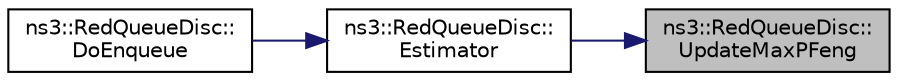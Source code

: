 digraph "ns3::RedQueueDisc::UpdateMaxPFeng"
{
 // LATEX_PDF_SIZE
  edge [fontname="Helvetica",fontsize="10",labelfontname="Helvetica",labelfontsize="10"];
  node [fontname="Helvetica",fontsize="10",shape=record];
  rankdir="RL";
  Node1 [label="ns3::RedQueueDisc::\lUpdateMaxPFeng",height=0.2,width=0.4,color="black", fillcolor="grey75", style="filled", fontcolor="black",tooltip="Update m_curMaxP based on Feng's Adaptive RED."];
  Node1 -> Node2 [dir="back",color="midnightblue",fontsize="10",style="solid",fontname="Helvetica"];
  Node2 [label="ns3::RedQueueDisc::\lEstimator",height=0.2,width=0.4,color="black", fillcolor="white", style="filled",URL="$classns3_1_1_red_queue_disc.html#a980505235ac07d31352bcb1389039a95",tooltip="Compute the average queue size."];
  Node2 -> Node3 [dir="back",color="midnightblue",fontsize="10",style="solid",fontname="Helvetica"];
  Node3 [label="ns3::RedQueueDisc::\lDoEnqueue",height=0.2,width=0.4,color="black", fillcolor="white", style="filled",URL="$classns3_1_1_red_queue_disc.html#ae0be138c29bf158336a7a74a90790c2a",tooltip="This function actually enqueues a packet into the queue disc."];
}
